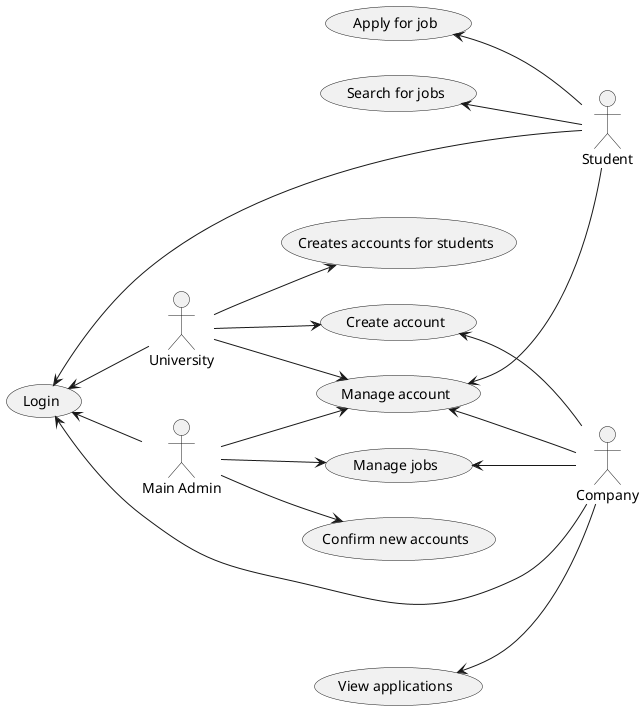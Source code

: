 @startuml
:Main Admin: as Admin
:Student:
:University:
:Company:

left to right direction
Admin -up->(Login)
Admin -->(Manage jobs)
Admin -->(Confirm new accounts)
Admin -->(Manage account)
University -up->(Login)
University -->(Create account)
University --> (Creates accounts for students)
University --> (Manage account)
Company -up-> (Login)
Company -up->(Manage jobs)
Company -up->(Create account)
Company -up->(View applications)
Company -up->(Manage account)
Student -up-> (Login)
Student -up->(Search for jobs)
Student -up->(Apply for job)
Student -up->(Manage account)

@enduml
